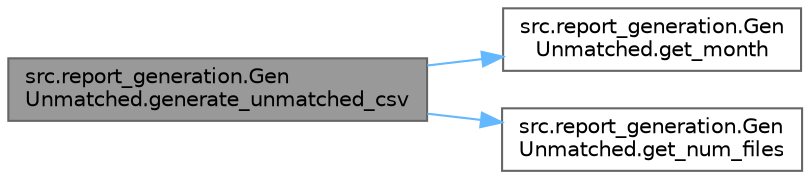 digraph "src.report_generation.GenUnmatched.generate_unmatched_csv"
{
 // LATEX_PDF_SIZE
  bgcolor="transparent";
  edge [fontname=Helvetica,fontsize=10,labelfontname=Helvetica,labelfontsize=10];
  node [fontname=Helvetica,fontsize=10,shape=box,height=0.2,width=0.4];
  rankdir="LR";
  Node1 [id="Node000001",label="src.report_generation.Gen\lUnmatched.generate_unmatched_csv",height=0.2,width=0.4,color="gray40", fillcolor="grey60", style="filled", fontcolor="black",tooltip=" "];
  Node1 -> Node2 [id="edge1_Node000001_Node000002",color="steelblue1",style="solid",tooltip=" "];
  Node2 [id="Node000002",label="src.report_generation.Gen\lUnmatched.get_month",height=0.2,width=0.4,color="grey40", fillcolor="white", style="filled",URL="$namespacesrc_1_1report__generation_1_1_gen_unmatched.html#a65e6e4fe2a5642422343ececd2d669da",tooltip=" "];
  Node1 -> Node3 [id="edge2_Node000001_Node000003",color="steelblue1",style="solid",tooltip=" "];
  Node3 [id="Node000003",label="src.report_generation.Gen\lUnmatched.get_num_files",height=0.2,width=0.4,color="grey40", fillcolor="white", style="filled",URL="$namespacesrc_1_1report__generation_1_1_gen_unmatched.html#a6f9bc41dbf8eda1ec20483e5e1ea4596",tooltip=" "];
}
